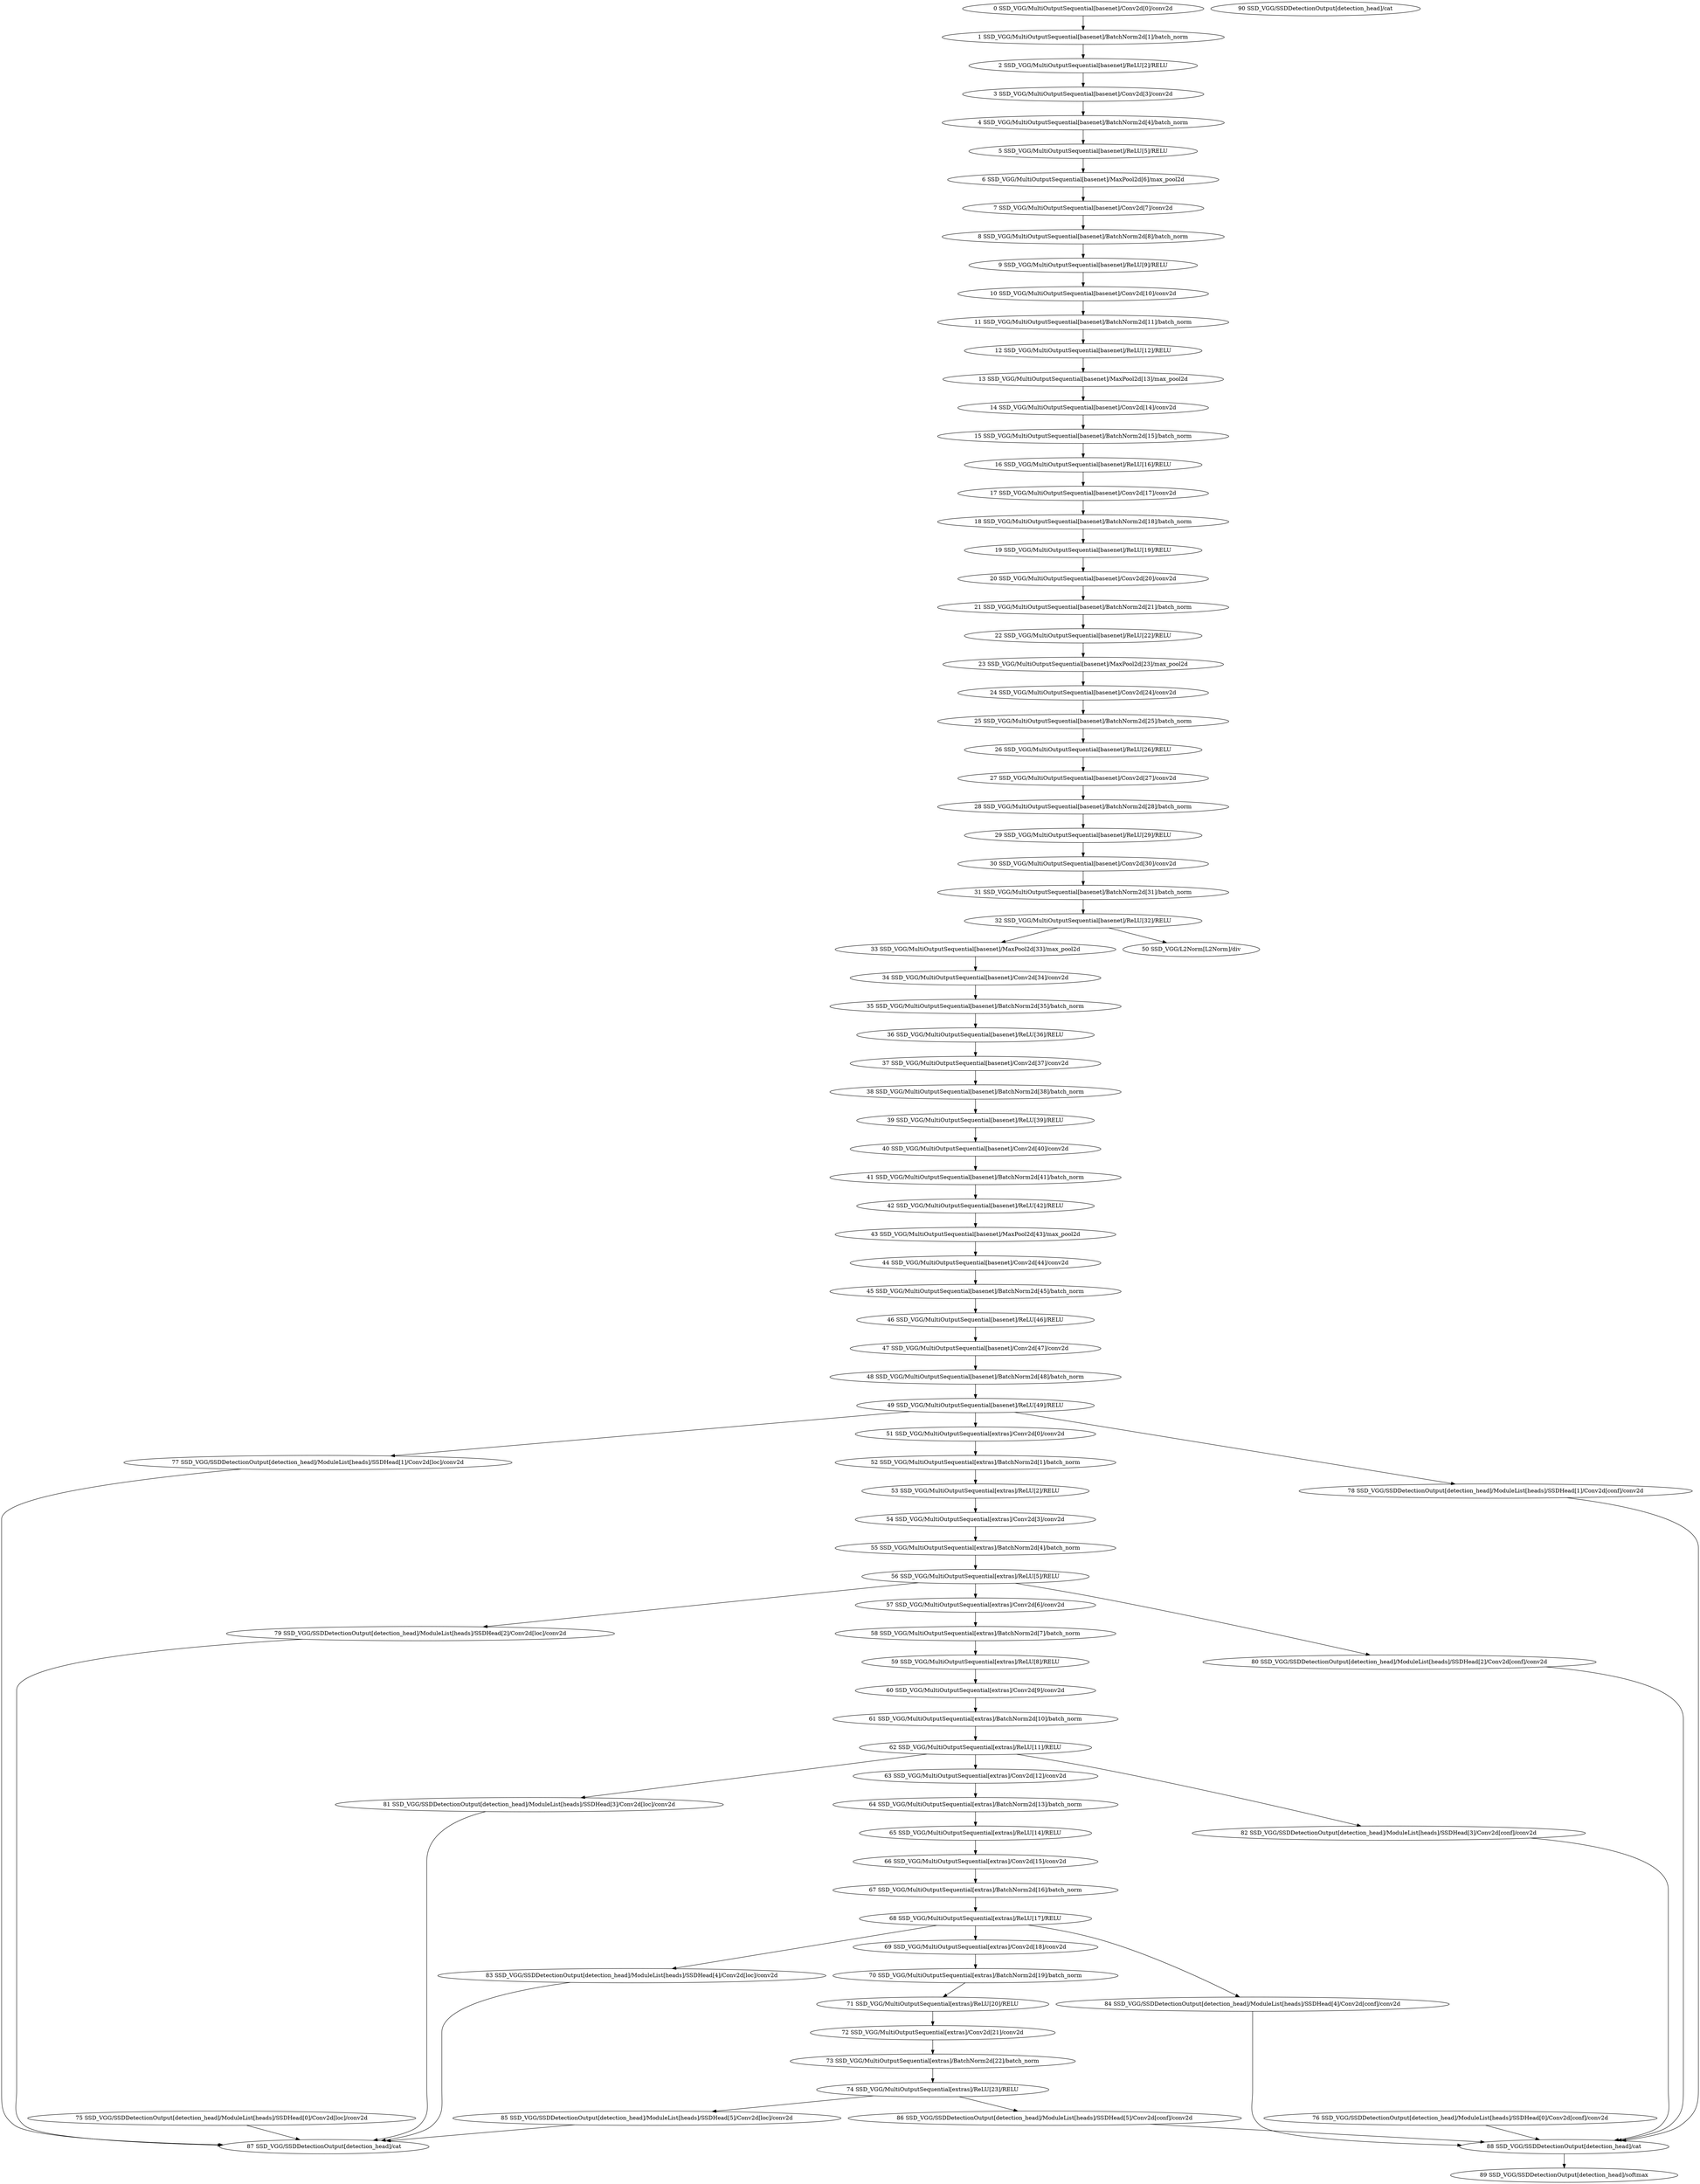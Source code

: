 strict digraph  {
"0 SSD_VGG/MultiOutputSequential[basenet]/Conv2d[0]/conv2d" [id=0, scope="SSD_VGG/MultiOutputSequential[basenet]/Conv2d[0]", type=conv2d];
"1 SSD_VGG/MultiOutputSequential[basenet]/BatchNorm2d[1]/batch_norm" [id=1, scope="SSD_VGG/MultiOutputSequential[basenet]/BatchNorm2d[1]", type=batch_norm];
"2 SSD_VGG/MultiOutputSequential[basenet]/ReLU[2]/RELU" [id=2, scope="SSD_VGG/MultiOutputSequential[basenet]/ReLU[2]", type=RELU];
"3 SSD_VGG/MultiOutputSequential[basenet]/Conv2d[3]/conv2d" [id=3, scope="SSD_VGG/MultiOutputSequential[basenet]/Conv2d[3]", type=conv2d];
"4 SSD_VGG/MultiOutputSequential[basenet]/BatchNorm2d[4]/batch_norm" [id=4, scope="SSD_VGG/MultiOutputSequential[basenet]/BatchNorm2d[4]", type=batch_norm];
"5 SSD_VGG/MultiOutputSequential[basenet]/ReLU[5]/RELU" [id=5, scope="SSD_VGG/MultiOutputSequential[basenet]/ReLU[5]", type=RELU];
"6 SSD_VGG/MultiOutputSequential[basenet]/MaxPool2d[6]/max_pool2d" [id=6, scope="SSD_VGG/MultiOutputSequential[basenet]/MaxPool2d[6]", type=max_pool2d];
"7 SSD_VGG/MultiOutputSequential[basenet]/Conv2d[7]/conv2d" [id=7, scope="SSD_VGG/MultiOutputSequential[basenet]/Conv2d[7]", type=conv2d];
"8 SSD_VGG/MultiOutputSequential[basenet]/BatchNorm2d[8]/batch_norm" [id=8, scope="SSD_VGG/MultiOutputSequential[basenet]/BatchNorm2d[8]", type=batch_norm];
"9 SSD_VGG/MultiOutputSequential[basenet]/ReLU[9]/RELU" [id=9, scope="SSD_VGG/MultiOutputSequential[basenet]/ReLU[9]", type=RELU];
"10 SSD_VGG/MultiOutputSequential[basenet]/Conv2d[10]/conv2d" [id=10, scope="SSD_VGG/MultiOutputSequential[basenet]/Conv2d[10]", type=conv2d];
"11 SSD_VGG/MultiOutputSequential[basenet]/BatchNorm2d[11]/batch_norm" [id=11, scope="SSD_VGG/MultiOutputSequential[basenet]/BatchNorm2d[11]", type=batch_norm];
"12 SSD_VGG/MultiOutputSequential[basenet]/ReLU[12]/RELU" [id=12, scope="SSD_VGG/MultiOutputSequential[basenet]/ReLU[12]", type=RELU];
"13 SSD_VGG/MultiOutputSequential[basenet]/MaxPool2d[13]/max_pool2d" [id=13, scope="SSD_VGG/MultiOutputSequential[basenet]/MaxPool2d[13]", type=max_pool2d];
"14 SSD_VGG/MultiOutputSequential[basenet]/Conv2d[14]/conv2d" [id=14, scope="SSD_VGG/MultiOutputSequential[basenet]/Conv2d[14]", type=conv2d];
"15 SSD_VGG/MultiOutputSequential[basenet]/BatchNorm2d[15]/batch_norm" [id=15, scope="SSD_VGG/MultiOutputSequential[basenet]/BatchNorm2d[15]", type=batch_norm];
"16 SSD_VGG/MultiOutputSequential[basenet]/ReLU[16]/RELU" [id=16, scope="SSD_VGG/MultiOutputSequential[basenet]/ReLU[16]", type=RELU];
"17 SSD_VGG/MultiOutputSequential[basenet]/Conv2d[17]/conv2d" [id=17, scope="SSD_VGG/MultiOutputSequential[basenet]/Conv2d[17]", type=conv2d];
"18 SSD_VGG/MultiOutputSequential[basenet]/BatchNorm2d[18]/batch_norm" [id=18, scope="SSD_VGG/MultiOutputSequential[basenet]/BatchNorm2d[18]", type=batch_norm];
"19 SSD_VGG/MultiOutputSequential[basenet]/ReLU[19]/RELU" [id=19, scope="SSD_VGG/MultiOutputSequential[basenet]/ReLU[19]", type=RELU];
"20 SSD_VGG/MultiOutputSequential[basenet]/Conv2d[20]/conv2d" [id=20, scope="SSD_VGG/MultiOutputSequential[basenet]/Conv2d[20]", type=conv2d];
"21 SSD_VGG/MultiOutputSequential[basenet]/BatchNorm2d[21]/batch_norm" [id=21, scope="SSD_VGG/MultiOutputSequential[basenet]/BatchNorm2d[21]", type=batch_norm];
"22 SSD_VGG/MultiOutputSequential[basenet]/ReLU[22]/RELU" [id=22, scope="SSD_VGG/MultiOutputSequential[basenet]/ReLU[22]", type=RELU];
"23 SSD_VGG/MultiOutputSequential[basenet]/MaxPool2d[23]/max_pool2d" [id=23, scope="SSD_VGG/MultiOutputSequential[basenet]/MaxPool2d[23]", type=max_pool2d];
"24 SSD_VGG/MultiOutputSequential[basenet]/Conv2d[24]/conv2d" [id=24, scope="SSD_VGG/MultiOutputSequential[basenet]/Conv2d[24]", type=conv2d];
"25 SSD_VGG/MultiOutputSequential[basenet]/BatchNorm2d[25]/batch_norm" [id=25, scope="SSD_VGG/MultiOutputSequential[basenet]/BatchNorm2d[25]", type=batch_norm];
"26 SSD_VGG/MultiOutputSequential[basenet]/ReLU[26]/RELU" [id=26, scope="SSD_VGG/MultiOutputSequential[basenet]/ReLU[26]", type=RELU];
"27 SSD_VGG/MultiOutputSequential[basenet]/Conv2d[27]/conv2d" [id=27, scope="SSD_VGG/MultiOutputSequential[basenet]/Conv2d[27]", type=conv2d];
"28 SSD_VGG/MultiOutputSequential[basenet]/BatchNorm2d[28]/batch_norm" [id=28, scope="SSD_VGG/MultiOutputSequential[basenet]/BatchNorm2d[28]", type=batch_norm];
"29 SSD_VGG/MultiOutputSequential[basenet]/ReLU[29]/RELU" [id=29, scope="SSD_VGG/MultiOutputSequential[basenet]/ReLU[29]", type=RELU];
"30 SSD_VGG/MultiOutputSequential[basenet]/Conv2d[30]/conv2d" [id=30, scope="SSD_VGG/MultiOutputSequential[basenet]/Conv2d[30]", type=conv2d];
"31 SSD_VGG/MultiOutputSequential[basenet]/BatchNorm2d[31]/batch_norm" [id=31, scope="SSD_VGG/MultiOutputSequential[basenet]/BatchNorm2d[31]", type=batch_norm];
"32 SSD_VGG/MultiOutputSequential[basenet]/ReLU[32]/RELU" [id=32, scope="SSD_VGG/MultiOutputSequential[basenet]/ReLU[32]", type=RELU];
"33 SSD_VGG/MultiOutputSequential[basenet]/MaxPool2d[33]/max_pool2d" [id=33, scope="SSD_VGG/MultiOutputSequential[basenet]/MaxPool2d[33]", type=max_pool2d];
"34 SSD_VGG/MultiOutputSequential[basenet]/Conv2d[34]/conv2d" [id=34, scope="SSD_VGG/MultiOutputSequential[basenet]/Conv2d[34]", type=conv2d];
"35 SSD_VGG/MultiOutputSequential[basenet]/BatchNorm2d[35]/batch_norm" [id=35, scope="SSD_VGG/MultiOutputSequential[basenet]/BatchNorm2d[35]", type=batch_norm];
"36 SSD_VGG/MultiOutputSequential[basenet]/ReLU[36]/RELU" [id=36, scope="SSD_VGG/MultiOutputSequential[basenet]/ReLU[36]", type=RELU];
"37 SSD_VGG/MultiOutputSequential[basenet]/Conv2d[37]/conv2d" [id=37, scope="SSD_VGG/MultiOutputSequential[basenet]/Conv2d[37]", type=conv2d];
"38 SSD_VGG/MultiOutputSequential[basenet]/BatchNorm2d[38]/batch_norm" [id=38, scope="SSD_VGG/MultiOutputSequential[basenet]/BatchNorm2d[38]", type=batch_norm];
"39 SSD_VGG/MultiOutputSequential[basenet]/ReLU[39]/RELU" [id=39, scope="SSD_VGG/MultiOutputSequential[basenet]/ReLU[39]", type=RELU];
"40 SSD_VGG/MultiOutputSequential[basenet]/Conv2d[40]/conv2d" [id=40, scope="SSD_VGG/MultiOutputSequential[basenet]/Conv2d[40]", type=conv2d];
"41 SSD_VGG/MultiOutputSequential[basenet]/BatchNorm2d[41]/batch_norm" [id=41, scope="SSD_VGG/MultiOutputSequential[basenet]/BatchNorm2d[41]", type=batch_norm];
"42 SSD_VGG/MultiOutputSequential[basenet]/ReLU[42]/RELU" [id=42, scope="SSD_VGG/MultiOutputSequential[basenet]/ReLU[42]", type=RELU];
"43 SSD_VGG/MultiOutputSequential[basenet]/MaxPool2d[43]/max_pool2d" [id=43, scope="SSD_VGG/MultiOutputSequential[basenet]/MaxPool2d[43]", type=max_pool2d];
"44 SSD_VGG/MultiOutputSequential[basenet]/Conv2d[44]/conv2d" [id=44, scope="SSD_VGG/MultiOutputSequential[basenet]/Conv2d[44]", type=conv2d];
"45 SSD_VGG/MultiOutputSequential[basenet]/BatchNorm2d[45]/batch_norm" [id=45, scope="SSD_VGG/MultiOutputSequential[basenet]/BatchNorm2d[45]", type=batch_norm];
"46 SSD_VGG/MultiOutputSequential[basenet]/ReLU[46]/RELU" [id=46, scope="SSD_VGG/MultiOutputSequential[basenet]/ReLU[46]", type=RELU];
"47 SSD_VGG/MultiOutputSequential[basenet]/Conv2d[47]/conv2d" [id=47, scope="SSD_VGG/MultiOutputSequential[basenet]/Conv2d[47]", type=conv2d];
"48 SSD_VGG/MultiOutputSequential[basenet]/BatchNorm2d[48]/batch_norm" [id=48, scope="SSD_VGG/MultiOutputSequential[basenet]/BatchNorm2d[48]", type=batch_norm];
"49 SSD_VGG/MultiOutputSequential[basenet]/ReLU[49]/RELU" [id=49, scope="SSD_VGG/MultiOutputSequential[basenet]/ReLU[49]", type=RELU];
"50 SSD_VGG/L2Norm[L2Norm]/div" [id=50, scope="SSD_VGG/L2Norm[L2Norm]", type=div];
"51 SSD_VGG/MultiOutputSequential[extras]/Conv2d[0]/conv2d" [id=51, scope="SSD_VGG/MultiOutputSequential[extras]/Conv2d[0]", type=conv2d];
"52 SSD_VGG/MultiOutputSequential[extras]/BatchNorm2d[1]/batch_norm" [id=52, scope="SSD_VGG/MultiOutputSequential[extras]/BatchNorm2d[1]", type=batch_norm];
"53 SSD_VGG/MultiOutputSequential[extras]/ReLU[2]/RELU" [id=53, scope="SSD_VGG/MultiOutputSequential[extras]/ReLU[2]", type=RELU];
"54 SSD_VGG/MultiOutputSequential[extras]/Conv2d[3]/conv2d" [id=54, scope="SSD_VGG/MultiOutputSequential[extras]/Conv2d[3]", type=conv2d];
"55 SSD_VGG/MultiOutputSequential[extras]/BatchNorm2d[4]/batch_norm" [id=55, scope="SSD_VGG/MultiOutputSequential[extras]/BatchNorm2d[4]", type=batch_norm];
"56 SSD_VGG/MultiOutputSequential[extras]/ReLU[5]/RELU" [id=56, scope="SSD_VGG/MultiOutputSequential[extras]/ReLU[5]", type=RELU];
"57 SSD_VGG/MultiOutputSequential[extras]/Conv2d[6]/conv2d" [id=57, scope="SSD_VGG/MultiOutputSequential[extras]/Conv2d[6]", type=conv2d];
"58 SSD_VGG/MultiOutputSequential[extras]/BatchNorm2d[7]/batch_norm" [id=58, scope="SSD_VGG/MultiOutputSequential[extras]/BatchNorm2d[7]", type=batch_norm];
"59 SSD_VGG/MultiOutputSequential[extras]/ReLU[8]/RELU" [id=59, scope="SSD_VGG/MultiOutputSequential[extras]/ReLU[8]", type=RELU];
"60 SSD_VGG/MultiOutputSequential[extras]/Conv2d[9]/conv2d" [id=60, scope="SSD_VGG/MultiOutputSequential[extras]/Conv2d[9]", type=conv2d];
"61 SSD_VGG/MultiOutputSequential[extras]/BatchNorm2d[10]/batch_norm" [id=61, scope="SSD_VGG/MultiOutputSequential[extras]/BatchNorm2d[10]", type=batch_norm];
"62 SSD_VGG/MultiOutputSequential[extras]/ReLU[11]/RELU" [id=62, scope="SSD_VGG/MultiOutputSequential[extras]/ReLU[11]", type=RELU];
"63 SSD_VGG/MultiOutputSequential[extras]/Conv2d[12]/conv2d" [id=63, scope="SSD_VGG/MultiOutputSequential[extras]/Conv2d[12]", type=conv2d];
"64 SSD_VGG/MultiOutputSequential[extras]/BatchNorm2d[13]/batch_norm" [id=64, scope="SSD_VGG/MultiOutputSequential[extras]/BatchNorm2d[13]", type=batch_norm];
"65 SSD_VGG/MultiOutputSequential[extras]/ReLU[14]/RELU" [id=65, scope="SSD_VGG/MultiOutputSequential[extras]/ReLU[14]", type=RELU];
"66 SSD_VGG/MultiOutputSequential[extras]/Conv2d[15]/conv2d" [id=66, scope="SSD_VGG/MultiOutputSequential[extras]/Conv2d[15]", type=conv2d];
"67 SSD_VGG/MultiOutputSequential[extras]/BatchNorm2d[16]/batch_norm" [id=67, scope="SSD_VGG/MultiOutputSequential[extras]/BatchNorm2d[16]", type=batch_norm];
"68 SSD_VGG/MultiOutputSequential[extras]/ReLU[17]/RELU" [id=68, scope="SSD_VGG/MultiOutputSequential[extras]/ReLU[17]", type=RELU];
"69 SSD_VGG/MultiOutputSequential[extras]/Conv2d[18]/conv2d" [id=69, scope="SSD_VGG/MultiOutputSequential[extras]/Conv2d[18]", type=conv2d];
"70 SSD_VGG/MultiOutputSequential[extras]/BatchNorm2d[19]/batch_norm" [id=70, scope="SSD_VGG/MultiOutputSequential[extras]/BatchNorm2d[19]", type=batch_norm];
"71 SSD_VGG/MultiOutputSequential[extras]/ReLU[20]/RELU" [id=71, scope="SSD_VGG/MultiOutputSequential[extras]/ReLU[20]", type=RELU];
"72 SSD_VGG/MultiOutputSequential[extras]/Conv2d[21]/conv2d" [id=72, scope="SSD_VGG/MultiOutputSequential[extras]/Conv2d[21]", type=conv2d];
"73 SSD_VGG/MultiOutputSequential[extras]/BatchNorm2d[22]/batch_norm" [id=73, scope="SSD_VGG/MultiOutputSequential[extras]/BatchNorm2d[22]", type=batch_norm];
"74 SSD_VGG/MultiOutputSequential[extras]/ReLU[23]/RELU" [id=74, scope="SSD_VGG/MultiOutputSequential[extras]/ReLU[23]", type=RELU];
"75 SSD_VGG/SSDDetectionOutput[detection_head]/ModuleList[heads]/SSDHead[0]/Conv2d[loc]/conv2d" [id=75, scope="SSD_VGG/SSDDetectionOutput[detection_head]/ModuleList[heads]/SSDHead[0]/Conv2d[loc]", type=conv2d];
"76 SSD_VGG/SSDDetectionOutput[detection_head]/ModuleList[heads]/SSDHead[0]/Conv2d[conf]/conv2d" [id=76, scope="SSD_VGG/SSDDetectionOutput[detection_head]/ModuleList[heads]/SSDHead[0]/Conv2d[conf]", type=conv2d];
"77 SSD_VGG/SSDDetectionOutput[detection_head]/ModuleList[heads]/SSDHead[1]/Conv2d[loc]/conv2d" [id=77, scope="SSD_VGG/SSDDetectionOutput[detection_head]/ModuleList[heads]/SSDHead[1]/Conv2d[loc]", type=conv2d];
"78 SSD_VGG/SSDDetectionOutput[detection_head]/ModuleList[heads]/SSDHead[1]/Conv2d[conf]/conv2d" [id=78, scope="SSD_VGG/SSDDetectionOutput[detection_head]/ModuleList[heads]/SSDHead[1]/Conv2d[conf]", type=conv2d];
"79 SSD_VGG/SSDDetectionOutput[detection_head]/ModuleList[heads]/SSDHead[2]/Conv2d[loc]/conv2d" [id=79, scope="SSD_VGG/SSDDetectionOutput[detection_head]/ModuleList[heads]/SSDHead[2]/Conv2d[loc]", type=conv2d];
"80 SSD_VGG/SSDDetectionOutput[detection_head]/ModuleList[heads]/SSDHead[2]/Conv2d[conf]/conv2d" [id=80, scope="SSD_VGG/SSDDetectionOutput[detection_head]/ModuleList[heads]/SSDHead[2]/Conv2d[conf]", type=conv2d];
"81 SSD_VGG/SSDDetectionOutput[detection_head]/ModuleList[heads]/SSDHead[3]/Conv2d[loc]/conv2d" [id=81, scope="SSD_VGG/SSDDetectionOutput[detection_head]/ModuleList[heads]/SSDHead[3]/Conv2d[loc]", type=conv2d];
"82 SSD_VGG/SSDDetectionOutput[detection_head]/ModuleList[heads]/SSDHead[3]/Conv2d[conf]/conv2d" [id=82, scope="SSD_VGG/SSDDetectionOutput[detection_head]/ModuleList[heads]/SSDHead[3]/Conv2d[conf]", type=conv2d];
"83 SSD_VGG/SSDDetectionOutput[detection_head]/ModuleList[heads]/SSDHead[4]/Conv2d[loc]/conv2d" [id=83, scope="SSD_VGG/SSDDetectionOutput[detection_head]/ModuleList[heads]/SSDHead[4]/Conv2d[loc]", type=conv2d];
"84 SSD_VGG/SSDDetectionOutput[detection_head]/ModuleList[heads]/SSDHead[4]/Conv2d[conf]/conv2d" [id=84, scope="SSD_VGG/SSDDetectionOutput[detection_head]/ModuleList[heads]/SSDHead[4]/Conv2d[conf]", type=conv2d];
"85 SSD_VGG/SSDDetectionOutput[detection_head]/ModuleList[heads]/SSDHead[5]/Conv2d[loc]/conv2d" [id=85, scope="SSD_VGG/SSDDetectionOutput[detection_head]/ModuleList[heads]/SSDHead[5]/Conv2d[loc]", type=conv2d];
"86 SSD_VGG/SSDDetectionOutput[detection_head]/ModuleList[heads]/SSDHead[5]/Conv2d[conf]/conv2d" [id=86, scope="SSD_VGG/SSDDetectionOutput[detection_head]/ModuleList[heads]/SSDHead[5]/Conv2d[conf]", type=conv2d];
"87 SSD_VGG/SSDDetectionOutput[detection_head]/cat" [id=87, scope="SSD_VGG/SSDDetectionOutput[detection_head]", type=cat];
"88 SSD_VGG/SSDDetectionOutput[detection_head]/cat" [id=88, scope="SSD_VGG/SSDDetectionOutput[detection_head]", type=cat];
"89 SSD_VGG/SSDDetectionOutput[detection_head]/softmax" [id=89, scope="SSD_VGG/SSDDetectionOutput[detection_head]", type=softmax];
"90 SSD_VGG/SSDDetectionOutput[detection_head]/cat" [id=90, scope="SSD_VGG/SSDDetectionOutput[detection_head]", type=cat];
"0 SSD_VGG/MultiOutputSequential[basenet]/Conv2d[0]/conv2d" -> "1 SSD_VGG/MultiOutputSequential[basenet]/BatchNorm2d[1]/batch_norm";
"1 SSD_VGG/MultiOutputSequential[basenet]/BatchNorm2d[1]/batch_norm" -> "2 SSD_VGG/MultiOutputSequential[basenet]/ReLU[2]/RELU";
"2 SSD_VGG/MultiOutputSequential[basenet]/ReLU[2]/RELU" -> "3 SSD_VGG/MultiOutputSequential[basenet]/Conv2d[3]/conv2d";
"3 SSD_VGG/MultiOutputSequential[basenet]/Conv2d[3]/conv2d" -> "4 SSD_VGG/MultiOutputSequential[basenet]/BatchNorm2d[4]/batch_norm";
"4 SSD_VGG/MultiOutputSequential[basenet]/BatchNorm2d[4]/batch_norm" -> "5 SSD_VGG/MultiOutputSequential[basenet]/ReLU[5]/RELU";
"5 SSD_VGG/MultiOutputSequential[basenet]/ReLU[5]/RELU" -> "6 SSD_VGG/MultiOutputSequential[basenet]/MaxPool2d[6]/max_pool2d";
"6 SSD_VGG/MultiOutputSequential[basenet]/MaxPool2d[6]/max_pool2d" -> "7 SSD_VGG/MultiOutputSequential[basenet]/Conv2d[7]/conv2d";
"7 SSD_VGG/MultiOutputSequential[basenet]/Conv2d[7]/conv2d" -> "8 SSD_VGG/MultiOutputSequential[basenet]/BatchNorm2d[8]/batch_norm";
"8 SSD_VGG/MultiOutputSequential[basenet]/BatchNorm2d[8]/batch_norm" -> "9 SSD_VGG/MultiOutputSequential[basenet]/ReLU[9]/RELU";
"9 SSD_VGG/MultiOutputSequential[basenet]/ReLU[9]/RELU" -> "10 SSD_VGG/MultiOutputSequential[basenet]/Conv2d[10]/conv2d";
"10 SSD_VGG/MultiOutputSequential[basenet]/Conv2d[10]/conv2d" -> "11 SSD_VGG/MultiOutputSequential[basenet]/BatchNorm2d[11]/batch_norm";
"11 SSD_VGG/MultiOutputSequential[basenet]/BatchNorm2d[11]/batch_norm" -> "12 SSD_VGG/MultiOutputSequential[basenet]/ReLU[12]/RELU";
"12 SSD_VGG/MultiOutputSequential[basenet]/ReLU[12]/RELU" -> "13 SSD_VGG/MultiOutputSequential[basenet]/MaxPool2d[13]/max_pool2d";
"13 SSD_VGG/MultiOutputSequential[basenet]/MaxPool2d[13]/max_pool2d" -> "14 SSD_VGG/MultiOutputSequential[basenet]/Conv2d[14]/conv2d";
"14 SSD_VGG/MultiOutputSequential[basenet]/Conv2d[14]/conv2d" -> "15 SSD_VGG/MultiOutputSequential[basenet]/BatchNorm2d[15]/batch_norm";
"15 SSD_VGG/MultiOutputSequential[basenet]/BatchNorm2d[15]/batch_norm" -> "16 SSD_VGG/MultiOutputSequential[basenet]/ReLU[16]/RELU";
"16 SSD_VGG/MultiOutputSequential[basenet]/ReLU[16]/RELU" -> "17 SSD_VGG/MultiOutputSequential[basenet]/Conv2d[17]/conv2d";
"17 SSD_VGG/MultiOutputSequential[basenet]/Conv2d[17]/conv2d" -> "18 SSD_VGG/MultiOutputSequential[basenet]/BatchNorm2d[18]/batch_norm";
"18 SSD_VGG/MultiOutputSequential[basenet]/BatchNorm2d[18]/batch_norm" -> "19 SSD_VGG/MultiOutputSequential[basenet]/ReLU[19]/RELU";
"19 SSD_VGG/MultiOutputSequential[basenet]/ReLU[19]/RELU" -> "20 SSD_VGG/MultiOutputSequential[basenet]/Conv2d[20]/conv2d";
"20 SSD_VGG/MultiOutputSequential[basenet]/Conv2d[20]/conv2d" -> "21 SSD_VGG/MultiOutputSequential[basenet]/BatchNorm2d[21]/batch_norm";
"21 SSD_VGG/MultiOutputSequential[basenet]/BatchNorm2d[21]/batch_norm" -> "22 SSD_VGG/MultiOutputSequential[basenet]/ReLU[22]/RELU";
"22 SSD_VGG/MultiOutputSequential[basenet]/ReLU[22]/RELU" -> "23 SSD_VGG/MultiOutputSequential[basenet]/MaxPool2d[23]/max_pool2d";
"23 SSD_VGG/MultiOutputSequential[basenet]/MaxPool2d[23]/max_pool2d" -> "24 SSD_VGG/MultiOutputSequential[basenet]/Conv2d[24]/conv2d";
"24 SSD_VGG/MultiOutputSequential[basenet]/Conv2d[24]/conv2d" -> "25 SSD_VGG/MultiOutputSequential[basenet]/BatchNorm2d[25]/batch_norm";
"25 SSD_VGG/MultiOutputSequential[basenet]/BatchNorm2d[25]/batch_norm" -> "26 SSD_VGG/MultiOutputSequential[basenet]/ReLU[26]/RELU";
"26 SSD_VGG/MultiOutputSequential[basenet]/ReLU[26]/RELU" -> "27 SSD_VGG/MultiOutputSequential[basenet]/Conv2d[27]/conv2d";
"27 SSD_VGG/MultiOutputSequential[basenet]/Conv2d[27]/conv2d" -> "28 SSD_VGG/MultiOutputSequential[basenet]/BatchNorm2d[28]/batch_norm";
"28 SSD_VGG/MultiOutputSequential[basenet]/BatchNorm2d[28]/batch_norm" -> "29 SSD_VGG/MultiOutputSequential[basenet]/ReLU[29]/RELU";
"29 SSD_VGG/MultiOutputSequential[basenet]/ReLU[29]/RELU" -> "30 SSD_VGG/MultiOutputSequential[basenet]/Conv2d[30]/conv2d";
"30 SSD_VGG/MultiOutputSequential[basenet]/Conv2d[30]/conv2d" -> "31 SSD_VGG/MultiOutputSequential[basenet]/BatchNorm2d[31]/batch_norm";
"31 SSD_VGG/MultiOutputSequential[basenet]/BatchNorm2d[31]/batch_norm" -> "32 SSD_VGG/MultiOutputSequential[basenet]/ReLU[32]/RELU";
"32 SSD_VGG/MultiOutputSequential[basenet]/ReLU[32]/RELU" -> "33 SSD_VGG/MultiOutputSequential[basenet]/MaxPool2d[33]/max_pool2d";
"32 SSD_VGG/MultiOutputSequential[basenet]/ReLU[32]/RELU" -> "50 SSD_VGG/L2Norm[L2Norm]/div";
"33 SSD_VGG/MultiOutputSequential[basenet]/MaxPool2d[33]/max_pool2d" -> "34 SSD_VGG/MultiOutputSequential[basenet]/Conv2d[34]/conv2d";
"34 SSD_VGG/MultiOutputSequential[basenet]/Conv2d[34]/conv2d" -> "35 SSD_VGG/MultiOutputSequential[basenet]/BatchNorm2d[35]/batch_norm";
"35 SSD_VGG/MultiOutputSequential[basenet]/BatchNorm2d[35]/batch_norm" -> "36 SSD_VGG/MultiOutputSequential[basenet]/ReLU[36]/RELU";
"36 SSD_VGG/MultiOutputSequential[basenet]/ReLU[36]/RELU" -> "37 SSD_VGG/MultiOutputSequential[basenet]/Conv2d[37]/conv2d";
"37 SSD_VGG/MultiOutputSequential[basenet]/Conv2d[37]/conv2d" -> "38 SSD_VGG/MultiOutputSequential[basenet]/BatchNorm2d[38]/batch_norm";
"38 SSD_VGG/MultiOutputSequential[basenet]/BatchNorm2d[38]/batch_norm" -> "39 SSD_VGG/MultiOutputSequential[basenet]/ReLU[39]/RELU";
"39 SSD_VGG/MultiOutputSequential[basenet]/ReLU[39]/RELU" -> "40 SSD_VGG/MultiOutputSequential[basenet]/Conv2d[40]/conv2d";
"40 SSD_VGG/MultiOutputSequential[basenet]/Conv2d[40]/conv2d" -> "41 SSD_VGG/MultiOutputSequential[basenet]/BatchNorm2d[41]/batch_norm";
"41 SSD_VGG/MultiOutputSequential[basenet]/BatchNorm2d[41]/batch_norm" -> "42 SSD_VGG/MultiOutputSequential[basenet]/ReLU[42]/RELU";
"42 SSD_VGG/MultiOutputSequential[basenet]/ReLU[42]/RELU" -> "43 SSD_VGG/MultiOutputSequential[basenet]/MaxPool2d[43]/max_pool2d";
"43 SSD_VGG/MultiOutputSequential[basenet]/MaxPool2d[43]/max_pool2d" -> "44 SSD_VGG/MultiOutputSequential[basenet]/Conv2d[44]/conv2d";
"44 SSD_VGG/MultiOutputSequential[basenet]/Conv2d[44]/conv2d" -> "45 SSD_VGG/MultiOutputSequential[basenet]/BatchNorm2d[45]/batch_norm";
"45 SSD_VGG/MultiOutputSequential[basenet]/BatchNorm2d[45]/batch_norm" -> "46 SSD_VGG/MultiOutputSequential[basenet]/ReLU[46]/RELU";
"46 SSD_VGG/MultiOutputSequential[basenet]/ReLU[46]/RELU" -> "47 SSD_VGG/MultiOutputSequential[basenet]/Conv2d[47]/conv2d";
"47 SSD_VGG/MultiOutputSequential[basenet]/Conv2d[47]/conv2d" -> "48 SSD_VGG/MultiOutputSequential[basenet]/BatchNorm2d[48]/batch_norm";
"48 SSD_VGG/MultiOutputSequential[basenet]/BatchNorm2d[48]/batch_norm" -> "49 SSD_VGG/MultiOutputSequential[basenet]/ReLU[49]/RELU";
"49 SSD_VGG/MultiOutputSequential[basenet]/ReLU[49]/RELU" -> "51 SSD_VGG/MultiOutputSequential[extras]/Conv2d[0]/conv2d";
"49 SSD_VGG/MultiOutputSequential[basenet]/ReLU[49]/RELU" -> "77 SSD_VGG/SSDDetectionOutput[detection_head]/ModuleList[heads]/SSDHead[1]/Conv2d[loc]/conv2d";
"49 SSD_VGG/MultiOutputSequential[basenet]/ReLU[49]/RELU" -> "78 SSD_VGG/SSDDetectionOutput[detection_head]/ModuleList[heads]/SSDHead[1]/Conv2d[conf]/conv2d";
"51 SSD_VGG/MultiOutputSequential[extras]/Conv2d[0]/conv2d" -> "52 SSD_VGG/MultiOutputSequential[extras]/BatchNorm2d[1]/batch_norm";
"52 SSD_VGG/MultiOutputSequential[extras]/BatchNorm2d[1]/batch_norm" -> "53 SSD_VGG/MultiOutputSequential[extras]/ReLU[2]/RELU";
"53 SSD_VGG/MultiOutputSequential[extras]/ReLU[2]/RELU" -> "54 SSD_VGG/MultiOutputSequential[extras]/Conv2d[3]/conv2d";
"54 SSD_VGG/MultiOutputSequential[extras]/Conv2d[3]/conv2d" -> "55 SSD_VGG/MultiOutputSequential[extras]/BatchNorm2d[4]/batch_norm";
"55 SSD_VGG/MultiOutputSequential[extras]/BatchNorm2d[4]/batch_norm" -> "56 SSD_VGG/MultiOutputSequential[extras]/ReLU[5]/RELU";
"56 SSD_VGG/MultiOutputSequential[extras]/ReLU[5]/RELU" -> "57 SSD_VGG/MultiOutputSequential[extras]/Conv2d[6]/conv2d";
"56 SSD_VGG/MultiOutputSequential[extras]/ReLU[5]/RELU" -> "79 SSD_VGG/SSDDetectionOutput[detection_head]/ModuleList[heads]/SSDHead[2]/Conv2d[loc]/conv2d";
"56 SSD_VGG/MultiOutputSequential[extras]/ReLU[5]/RELU" -> "80 SSD_VGG/SSDDetectionOutput[detection_head]/ModuleList[heads]/SSDHead[2]/Conv2d[conf]/conv2d";
"57 SSD_VGG/MultiOutputSequential[extras]/Conv2d[6]/conv2d" -> "58 SSD_VGG/MultiOutputSequential[extras]/BatchNorm2d[7]/batch_norm";
"58 SSD_VGG/MultiOutputSequential[extras]/BatchNorm2d[7]/batch_norm" -> "59 SSD_VGG/MultiOutputSequential[extras]/ReLU[8]/RELU";
"59 SSD_VGG/MultiOutputSequential[extras]/ReLU[8]/RELU" -> "60 SSD_VGG/MultiOutputSequential[extras]/Conv2d[9]/conv2d";
"60 SSD_VGG/MultiOutputSequential[extras]/Conv2d[9]/conv2d" -> "61 SSD_VGG/MultiOutputSequential[extras]/BatchNorm2d[10]/batch_norm";
"61 SSD_VGG/MultiOutputSequential[extras]/BatchNorm2d[10]/batch_norm" -> "62 SSD_VGG/MultiOutputSequential[extras]/ReLU[11]/RELU";
"62 SSD_VGG/MultiOutputSequential[extras]/ReLU[11]/RELU" -> "63 SSD_VGG/MultiOutputSequential[extras]/Conv2d[12]/conv2d";
"62 SSD_VGG/MultiOutputSequential[extras]/ReLU[11]/RELU" -> "81 SSD_VGG/SSDDetectionOutput[detection_head]/ModuleList[heads]/SSDHead[3]/Conv2d[loc]/conv2d";
"62 SSD_VGG/MultiOutputSequential[extras]/ReLU[11]/RELU" -> "82 SSD_VGG/SSDDetectionOutput[detection_head]/ModuleList[heads]/SSDHead[3]/Conv2d[conf]/conv2d";
"63 SSD_VGG/MultiOutputSequential[extras]/Conv2d[12]/conv2d" -> "64 SSD_VGG/MultiOutputSequential[extras]/BatchNorm2d[13]/batch_norm";
"64 SSD_VGG/MultiOutputSequential[extras]/BatchNorm2d[13]/batch_norm" -> "65 SSD_VGG/MultiOutputSequential[extras]/ReLU[14]/RELU";
"65 SSD_VGG/MultiOutputSequential[extras]/ReLU[14]/RELU" -> "66 SSD_VGG/MultiOutputSequential[extras]/Conv2d[15]/conv2d";
"66 SSD_VGG/MultiOutputSequential[extras]/Conv2d[15]/conv2d" -> "67 SSD_VGG/MultiOutputSequential[extras]/BatchNorm2d[16]/batch_norm";
"67 SSD_VGG/MultiOutputSequential[extras]/BatchNorm2d[16]/batch_norm" -> "68 SSD_VGG/MultiOutputSequential[extras]/ReLU[17]/RELU";
"68 SSD_VGG/MultiOutputSequential[extras]/ReLU[17]/RELU" -> "69 SSD_VGG/MultiOutputSequential[extras]/Conv2d[18]/conv2d";
"68 SSD_VGG/MultiOutputSequential[extras]/ReLU[17]/RELU" -> "83 SSD_VGG/SSDDetectionOutput[detection_head]/ModuleList[heads]/SSDHead[4]/Conv2d[loc]/conv2d";
"68 SSD_VGG/MultiOutputSequential[extras]/ReLU[17]/RELU" -> "84 SSD_VGG/SSDDetectionOutput[detection_head]/ModuleList[heads]/SSDHead[4]/Conv2d[conf]/conv2d";
"69 SSD_VGG/MultiOutputSequential[extras]/Conv2d[18]/conv2d" -> "70 SSD_VGG/MultiOutputSequential[extras]/BatchNorm2d[19]/batch_norm";
"70 SSD_VGG/MultiOutputSequential[extras]/BatchNorm2d[19]/batch_norm" -> "71 SSD_VGG/MultiOutputSequential[extras]/ReLU[20]/RELU";
"71 SSD_VGG/MultiOutputSequential[extras]/ReLU[20]/RELU" -> "72 SSD_VGG/MultiOutputSequential[extras]/Conv2d[21]/conv2d";
"72 SSD_VGG/MultiOutputSequential[extras]/Conv2d[21]/conv2d" -> "73 SSD_VGG/MultiOutputSequential[extras]/BatchNorm2d[22]/batch_norm";
"73 SSD_VGG/MultiOutputSequential[extras]/BatchNorm2d[22]/batch_norm" -> "74 SSD_VGG/MultiOutputSequential[extras]/ReLU[23]/RELU";
"74 SSD_VGG/MultiOutputSequential[extras]/ReLU[23]/RELU" -> "85 SSD_VGG/SSDDetectionOutput[detection_head]/ModuleList[heads]/SSDHead[5]/Conv2d[loc]/conv2d";
"74 SSD_VGG/MultiOutputSequential[extras]/ReLU[23]/RELU" -> "86 SSD_VGG/SSDDetectionOutput[detection_head]/ModuleList[heads]/SSDHead[5]/Conv2d[conf]/conv2d";
"75 SSD_VGG/SSDDetectionOutput[detection_head]/ModuleList[heads]/SSDHead[0]/Conv2d[loc]/conv2d" -> "87 SSD_VGG/SSDDetectionOutput[detection_head]/cat";
"76 SSD_VGG/SSDDetectionOutput[detection_head]/ModuleList[heads]/SSDHead[0]/Conv2d[conf]/conv2d" -> "88 SSD_VGG/SSDDetectionOutput[detection_head]/cat";
"77 SSD_VGG/SSDDetectionOutput[detection_head]/ModuleList[heads]/SSDHead[1]/Conv2d[loc]/conv2d" -> "87 SSD_VGG/SSDDetectionOutput[detection_head]/cat";
"78 SSD_VGG/SSDDetectionOutput[detection_head]/ModuleList[heads]/SSDHead[1]/Conv2d[conf]/conv2d" -> "88 SSD_VGG/SSDDetectionOutput[detection_head]/cat";
"79 SSD_VGG/SSDDetectionOutput[detection_head]/ModuleList[heads]/SSDHead[2]/Conv2d[loc]/conv2d" -> "87 SSD_VGG/SSDDetectionOutput[detection_head]/cat";
"80 SSD_VGG/SSDDetectionOutput[detection_head]/ModuleList[heads]/SSDHead[2]/Conv2d[conf]/conv2d" -> "88 SSD_VGG/SSDDetectionOutput[detection_head]/cat";
"81 SSD_VGG/SSDDetectionOutput[detection_head]/ModuleList[heads]/SSDHead[3]/Conv2d[loc]/conv2d" -> "87 SSD_VGG/SSDDetectionOutput[detection_head]/cat";
"82 SSD_VGG/SSDDetectionOutput[detection_head]/ModuleList[heads]/SSDHead[3]/Conv2d[conf]/conv2d" -> "88 SSD_VGG/SSDDetectionOutput[detection_head]/cat";
"83 SSD_VGG/SSDDetectionOutput[detection_head]/ModuleList[heads]/SSDHead[4]/Conv2d[loc]/conv2d" -> "87 SSD_VGG/SSDDetectionOutput[detection_head]/cat";
"84 SSD_VGG/SSDDetectionOutput[detection_head]/ModuleList[heads]/SSDHead[4]/Conv2d[conf]/conv2d" -> "88 SSD_VGG/SSDDetectionOutput[detection_head]/cat";
"85 SSD_VGG/SSDDetectionOutput[detection_head]/ModuleList[heads]/SSDHead[5]/Conv2d[loc]/conv2d" -> "87 SSD_VGG/SSDDetectionOutput[detection_head]/cat";
"86 SSD_VGG/SSDDetectionOutput[detection_head]/ModuleList[heads]/SSDHead[5]/Conv2d[conf]/conv2d" -> "88 SSD_VGG/SSDDetectionOutput[detection_head]/cat";
"88 SSD_VGG/SSDDetectionOutput[detection_head]/cat" -> "89 SSD_VGG/SSDDetectionOutput[detection_head]/softmax";
}
